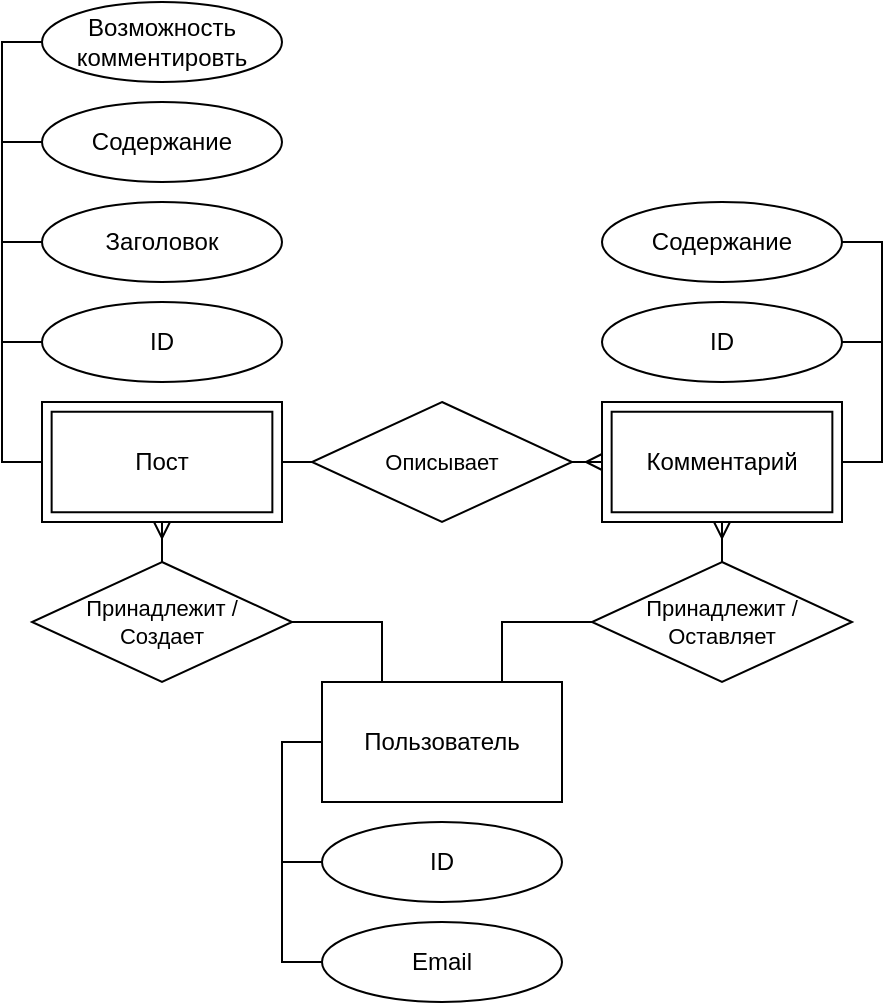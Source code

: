 <mxfile version="26.1.0" pages="2">
  <diagram name="er" id="EmVe2JEpizAVGv29lJRa">
    <mxGraphModel dx="1198" dy="1215" grid="1" gridSize="10" guides="1" tooltips="1" connect="1" arrows="1" fold="1" page="0" pageScale="1" pageWidth="827" pageHeight="1169" math="0" shadow="0">
      <root>
        <mxCell id="0" />
        <mxCell id="1" parent="0" />
        <mxCell id="AnSgBUKvO1d7haxygvld-13" style="edgeStyle=orthogonalEdgeStyle;rounded=0;orthogonalLoop=1;jettySize=auto;html=1;exitX=0;exitY=0.5;exitDx=0;exitDy=0;entryX=0;entryY=0.5;entryDx=0;entryDy=0;endArrow=none;startFill=0;exitPerimeter=0;labelBackgroundColor=none;" edge="1" parent="1" source="AnSgBUKvO1d7haxygvld-29" target="AnSgBUKvO1d7haxygvld-12">
          <mxGeometry relative="1" as="geometry" />
        </mxCell>
        <mxCell id="AnSgBUKvO1d7haxygvld-22" style="edgeStyle=orthogonalEdgeStyle;shape=connector;rounded=0;orthogonalLoop=1;jettySize=auto;html=1;exitX=1;exitY=0.5;exitDx=0;exitDy=0;entryX=0;entryY=0.5;entryDx=0;entryDy=0;strokeColor=default;align=center;verticalAlign=middle;fontFamily=Helvetica;fontSize=11;fontColor=default;labelBackgroundColor=none;startFill=0;endArrow=none;endFill=0;exitPerimeter=0;" edge="1" parent="1" source="AnSgBUKvO1d7haxygvld-29" target="AnSgBUKvO1d7haxygvld-32">
          <mxGeometry relative="1" as="geometry" />
        </mxCell>
        <mxCell id="AnSgBUKvO1d7haxygvld-17" style="edgeStyle=orthogonalEdgeStyle;shape=connector;rounded=0;orthogonalLoop=1;jettySize=auto;html=1;exitX=0;exitY=0.5;exitDx=0;exitDy=0;entryX=0;entryY=0.5;entryDx=0;entryDy=0;strokeColor=default;align=center;verticalAlign=middle;fontFamily=Helvetica;fontSize=11;fontColor=default;labelBackgroundColor=none;startFill=0;endArrow=none;" edge="1" parent="1" source="AnSgBUKvO1d7haxygvld-4" target="AnSgBUKvO1d7haxygvld-11">
          <mxGeometry relative="1" as="geometry" />
        </mxCell>
        <mxCell id="AnSgBUKvO1d7haxygvld-24" style="edgeStyle=orthogonalEdgeStyle;shape=connector;rounded=0;orthogonalLoop=1;jettySize=auto;html=1;exitX=0.5;exitY=0;exitDx=0;exitDy=0;entryX=0.5;entryY=1;entryDx=0;entryDy=0;strokeColor=default;align=center;verticalAlign=middle;fontFamily=Helvetica;fontSize=11;fontColor=default;labelBackgroundColor=none;startFill=0;endArrow=ERmany;endFill=0;entryPerimeter=0;" edge="1" parent="1" source="AnSgBUKvO1d7haxygvld-30" target="AnSgBUKvO1d7haxygvld-28">
          <mxGeometry relative="1" as="geometry" />
        </mxCell>
        <mxCell id="AnSgBUKvO1d7haxygvld-25" style="edgeStyle=orthogonalEdgeStyle;shape=connector;rounded=0;orthogonalLoop=1;jettySize=auto;html=1;exitX=0.5;exitY=0;exitDx=0;exitDy=0;entryX=0.5;entryY=1;entryDx=0;entryDy=0;strokeColor=default;align=center;verticalAlign=middle;fontFamily=Helvetica;fontSize=11;fontColor=default;labelBackgroundColor=none;startFill=0;endArrow=ERmany;endFill=0;entryPerimeter=0;" edge="1" parent="1" source="AnSgBUKvO1d7haxygvld-26" target="AnSgBUKvO1d7haxygvld-29">
          <mxGeometry relative="1" as="geometry" />
        </mxCell>
        <mxCell id="AnSgBUKvO1d7haxygvld-4" value="Пользователь" style="rounded=0;whiteSpace=wrap;html=1;labelBackgroundColor=none;fillColor=none;" vertex="1" parent="1">
          <mxGeometry x="400" y="310" width="120" height="60" as="geometry" />
        </mxCell>
        <mxCell id="AnSgBUKvO1d7haxygvld-15" style="edgeStyle=orthogonalEdgeStyle;shape=connector;rounded=0;orthogonalLoop=1;jettySize=auto;html=1;exitX=0;exitY=0.5;exitDx=0;exitDy=0;strokeColor=default;align=center;verticalAlign=middle;fontFamily=Helvetica;fontSize=11;fontColor=default;labelBackgroundColor=none;startFill=0;endArrow=none;" edge="1" parent="1" source="AnSgBUKvO1d7haxygvld-5">
          <mxGeometry relative="1" as="geometry">
            <mxPoint x="240" y="89.909" as="targetPoint" />
          </mxGeometry>
        </mxCell>
        <mxCell id="AnSgBUKvO1d7haxygvld-5" value="Заголовок" style="ellipse;whiteSpace=wrap;html=1;labelBackgroundColor=none;fillColor=none;" vertex="1" parent="1">
          <mxGeometry x="260" y="70" width="120" height="40" as="geometry" />
        </mxCell>
        <mxCell id="AnSgBUKvO1d7haxygvld-14" style="edgeStyle=orthogonalEdgeStyle;shape=connector;rounded=0;orthogonalLoop=1;jettySize=auto;html=1;exitX=0;exitY=0.5;exitDx=0;exitDy=0;strokeColor=default;align=center;verticalAlign=middle;fontFamily=Helvetica;fontSize=11;fontColor=default;labelBackgroundColor=none;startFill=0;endArrow=none;" edge="1" parent="1" source="AnSgBUKvO1d7haxygvld-6">
          <mxGeometry relative="1" as="geometry">
            <mxPoint x="240" y="40.039" as="targetPoint" />
          </mxGeometry>
        </mxCell>
        <mxCell id="AnSgBUKvO1d7haxygvld-6" value="Содержание" style="ellipse;whiteSpace=wrap;html=1;labelBackgroundColor=none;fillColor=none;" vertex="1" parent="1">
          <mxGeometry x="260" y="20" width="120" height="40" as="geometry" />
        </mxCell>
        <mxCell id="AnSgBUKvO1d7haxygvld-16" style="edgeStyle=orthogonalEdgeStyle;shape=connector;rounded=0;orthogonalLoop=1;jettySize=auto;html=1;exitX=0;exitY=0.5;exitDx=0;exitDy=0;strokeColor=default;align=center;verticalAlign=middle;fontFamily=Helvetica;fontSize=11;fontColor=default;labelBackgroundColor=none;startFill=0;endArrow=none;" edge="1" parent="1" source="AnSgBUKvO1d7haxygvld-7">
          <mxGeometry relative="1" as="geometry">
            <mxPoint x="240" y="140.039" as="targetPoint" />
          </mxGeometry>
        </mxCell>
        <mxCell id="AnSgBUKvO1d7haxygvld-7" value="ID" style="ellipse;whiteSpace=wrap;html=1;labelBackgroundColor=none;fillColor=none;" vertex="1" parent="1">
          <mxGeometry x="260" y="120" width="120" height="40" as="geometry" />
        </mxCell>
        <mxCell id="AnSgBUKvO1d7haxygvld-20" style="edgeStyle=orthogonalEdgeStyle;shape=connector;rounded=0;orthogonalLoop=1;jettySize=auto;html=1;exitX=1;exitY=0.5;exitDx=0;exitDy=0;entryX=1;entryY=0.5;entryDx=0;entryDy=0;strokeColor=default;align=center;verticalAlign=middle;fontFamily=Helvetica;fontSize=11;fontColor=default;labelBackgroundColor=none;startFill=0;endArrow=none;entryPerimeter=0;" edge="1" parent="1" source="AnSgBUKvO1d7haxygvld-9" target="AnSgBUKvO1d7haxygvld-28">
          <mxGeometry relative="1" as="geometry" />
        </mxCell>
        <mxCell id="AnSgBUKvO1d7haxygvld-21" style="edgeStyle=orthogonalEdgeStyle;shape=connector;rounded=0;orthogonalLoop=1;jettySize=auto;html=1;exitX=1;exitY=0.5;exitDx=0;exitDy=0;strokeColor=default;align=center;verticalAlign=middle;fontFamily=Helvetica;fontSize=11;fontColor=default;labelBackgroundColor=none;startFill=0;endArrow=none;" edge="1" parent="1" source="AnSgBUKvO1d7haxygvld-8">
          <mxGeometry relative="1" as="geometry">
            <mxPoint x="680.0" y="139.75" as="targetPoint" />
          </mxGeometry>
        </mxCell>
        <mxCell id="AnSgBUKvO1d7haxygvld-8" value="ID" style="ellipse;whiteSpace=wrap;html=1;labelBackgroundColor=none;fillColor=none;" vertex="1" parent="1">
          <mxGeometry x="540" y="120" width="120" height="40" as="geometry" />
        </mxCell>
        <mxCell id="AnSgBUKvO1d7haxygvld-9" value="Содержание" style="ellipse;whiteSpace=wrap;html=1;labelBackgroundColor=none;fillColor=none;" vertex="1" parent="1">
          <mxGeometry x="540" y="70" width="120" height="40" as="geometry" />
        </mxCell>
        <mxCell id="AnSgBUKvO1d7haxygvld-18" style="edgeStyle=orthogonalEdgeStyle;shape=connector;rounded=0;orthogonalLoop=1;jettySize=auto;html=1;exitX=0;exitY=0.5;exitDx=0;exitDy=0;strokeColor=default;align=center;verticalAlign=middle;fontFamily=Helvetica;fontSize=11;fontColor=default;labelBackgroundColor=none;startFill=0;endArrow=none;" edge="1" parent="1" source="AnSgBUKvO1d7haxygvld-10">
          <mxGeometry relative="1" as="geometry">
            <mxPoint x="380" y="399.75" as="targetPoint" />
          </mxGeometry>
        </mxCell>
        <mxCell id="AnSgBUKvO1d7haxygvld-10" value="ID" style="ellipse;whiteSpace=wrap;html=1;labelBackgroundColor=none;fillColor=none;" vertex="1" parent="1">
          <mxGeometry x="400" y="380" width="120" height="40" as="geometry" />
        </mxCell>
        <mxCell id="AnSgBUKvO1d7haxygvld-11" value="Email" style="ellipse;whiteSpace=wrap;html=1;labelBackgroundColor=none;fillColor=none;" vertex="1" parent="1">
          <mxGeometry x="400" y="430" width="120" height="40" as="geometry" />
        </mxCell>
        <mxCell id="AnSgBUKvO1d7haxygvld-12" value="Возможность комментировть" style="ellipse;whiteSpace=wrap;html=1;labelBackgroundColor=none;fillColor=none;" vertex="1" parent="1">
          <mxGeometry x="260" y="-30" width="120" height="40" as="geometry" />
        </mxCell>
        <mxCell id="AnSgBUKvO1d7haxygvld-27" value="" style="edgeStyle=orthogonalEdgeStyle;shape=connector;rounded=0;orthogonalLoop=1;jettySize=auto;html=1;exitX=0.25;exitY=0;exitDx=0;exitDy=0;entryX=1;entryY=0.5;entryDx=0;entryDy=0;strokeColor=default;align=center;verticalAlign=middle;fontFamily=Helvetica;fontSize=11;fontColor=default;labelBackgroundColor=none;startFill=0;endArrow=none;endFill=0;" edge="1" parent="1" source="AnSgBUKvO1d7haxygvld-4" target="AnSgBUKvO1d7haxygvld-26">
          <mxGeometry relative="1" as="geometry">
            <mxPoint x="430" y="340" as="sourcePoint" />
            <mxPoint x="320" y="230" as="targetPoint" />
          </mxGeometry>
        </mxCell>
        <mxCell id="AnSgBUKvO1d7haxygvld-26" value="&lt;span&gt;Принадлежит /&lt;/span&gt;&lt;div&gt;&lt;span&gt;Создает&lt;/span&gt;&lt;/div&gt;" style="rhombus;whiteSpace=wrap;html=1;fontFamily=Helvetica;fontSize=11;fontColor=default;labelBackgroundColor=none;fillColor=none;" vertex="1" parent="1">
          <mxGeometry x="255" y="250" width="130" height="60" as="geometry" />
        </mxCell>
        <mxCell id="AnSgBUKvO1d7haxygvld-28" value="&lt;span style=&quot;font-size: 12px;&quot;&gt;Комментарий&lt;/span&gt;" style="verticalLabelPosition=middle;verticalAlign=middle;html=1;shape=mxgraph.basic.frame;dx=4.82;whiteSpace=wrap;fontFamily=Helvetica;fontSize=11;fontColor=default;labelBackgroundColor=none;align=center;labelPosition=center;fillColor=none;" vertex="1" parent="1">
          <mxGeometry x="540" y="170" width="120" height="60" as="geometry" />
        </mxCell>
        <mxCell id="AnSgBUKvO1d7haxygvld-29" value="&lt;span style=&quot;font-size: 12px;&quot;&gt;Пост&lt;/span&gt;" style="verticalLabelPosition=middle;verticalAlign=middle;html=1;shape=mxgraph.basic.frame;dx=4.82;whiteSpace=wrap;fontFamily=Helvetica;fontSize=11;fontColor=default;labelBackgroundColor=none;align=center;labelPosition=center;fillColor=none;" vertex="1" parent="1">
          <mxGeometry x="260" y="170" width="120" height="60" as="geometry" />
        </mxCell>
        <mxCell id="AnSgBUKvO1d7haxygvld-31" value="" style="edgeStyle=orthogonalEdgeStyle;shape=connector;rounded=0;orthogonalLoop=1;jettySize=auto;html=1;exitX=0.75;exitY=0;exitDx=0;exitDy=0;entryX=0;entryY=0.5;entryDx=0;entryDy=0;strokeColor=default;align=center;verticalAlign=middle;fontFamily=Helvetica;fontSize=11;fontColor=default;labelBackgroundColor=none;startFill=0;endArrow=none;endFill=0;" edge="1" parent="1" source="AnSgBUKvO1d7haxygvld-4" target="AnSgBUKvO1d7haxygvld-30">
          <mxGeometry relative="1" as="geometry">
            <mxPoint x="490" y="340" as="sourcePoint" />
            <mxPoint x="600" y="230" as="targetPoint" />
          </mxGeometry>
        </mxCell>
        <mxCell id="AnSgBUKvO1d7haxygvld-30" value="&lt;span&gt;Принадлежит /&lt;/span&gt;&lt;div&gt;Оставляет&lt;/div&gt;" style="rhombus;whiteSpace=wrap;html=1;fontFamily=Helvetica;fontSize=11;fontColor=default;labelBackgroundColor=none;fillColor=none;" vertex="1" parent="1">
          <mxGeometry x="535" y="250" width="130" height="60" as="geometry" />
        </mxCell>
        <mxCell id="AnSgBUKvO1d7haxygvld-32" value="Описывает" style="rhombus;whiteSpace=wrap;html=1;fontFamily=Helvetica;fontSize=11;fontColor=default;labelBackgroundColor=none;fillColor=none;" vertex="1" parent="1">
          <mxGeometry x="395" y="170" width="130" height="60" as="geometry" />
        </mxCell>
        <mxCell id="AnSgBUKvO1d7haxygvld-33" style="edgeStyle=orthogonalEdgeStyle;shape=connector;rounded=0;orthogonalLoop=1;jettySize=auto;html=1;exitX=1;exitY=0.5;exitDx=0;exitDy=0;entryX=0;entryY=0.5;entryDx=0;entryDy=0;entryPerimeter=0;strokeColor=default;align=center;verticalAlign=middle;fontFamily=Helvetica;fontSize=11;fontColor=default;labelBackgroundColor=default;startFill=0;endArrow=ERmany;endFill=0;" edge="1" parent="1" source="AnSgBUKvO1d7haxygvld-32" target="AnSgBUKvO1d7haxygvld-28">
          <mxGeometry relative="1" as="geometry" />
        </mxCell>
      </root>
    </mxGraphModel>
  </diagram>
  <diagram id="JiJWJNN7hbZoPH-Bh3bM" name="er-bd">
    <mxGraphModel dx="813" dy="953" grid="1" gridSize="10" guides="1" tooltips="1" connect="1" arrows="1" fold="1" page="0" pageScale="1" pageWidth="827" pageHeight="1169" math="0" shadow="0">
      <root>
        <mxCell id="0" />
        <mxCell id="1" parent="0" />
        <mxCell id="E3v7vElLDRmipEMEjuQY-1" value="commentables" style="shape=table;startSize=30;container=1;collapsible=1;childLayout=tableLayout;fixedRows=1;rowLines=0;fontStyle=1;align=center;resizeLast=1;html=1;fontFamily=Helvetica;fontSize=11;fontColor=default;labelBackgroundColor=default;" vertex="1" parent="1">
          <mxGeometry x="130" y="270" width="180" height="90" as="geometry" />
        </mxCell>
        <mxCell id="E3v7vElLDRmipEMEjuQY-2" value="" style="shape=tableRow;horizontal=0;startSize=0;swimlaneHead=0;swimlaneBody=0;fillColor=none;collapsible=0;dropTarget=0;points=[[0,0.5],[1,0.5]];portConstraint=eastwest;top=0;left=0;right=0;bottom=1;fontFamily=Helvetica;fontSize=11;fontColor=default;labelBackgroundColor=default;" vertex="1" parent="E3v7vElLDRmipEMEjuQY-1">
          <mxGeometry y="30" width="180" height="30" as="geometry" />
        </mxCell>
        <mxCell id="E3v7vElLDRmipEMEjuQY-3" value="PK" style="shape=partialRectangle;connectable=0;fillColor=none;top=0;left=0;bottom=0;right=0;fontStyle=1;overflow=hidden;whiteSpace=wrap;html=1;fontFamily=Helvetica;fontSize=11;fontColor=default;labelBackgroundColor=default;" vertex="1" parent="E3v7vElLDRmipEMEjuQY-2">
          <mxGeometry width="30" height="30" as="geometry">
            <mxRectangle width="30" height="30" as="alternateBounds" />
          </mxGeometry>
        </mxCell>
        <mxCell id="E3v7vElLDRmipEMEjuQY-4" value="id" style="shape=partialRectangle;connectable=0;fillColor=none;top=0;left=0;bottom=0;right=0;align=left;spacingLeft=6;fontStyle=5;overflow=hidden;whiteSpace=wrap;html=1;fontFamily=Helvetica;fontSize=11;fontColor=default;labelBackgroundColor=default;" vertex="1" parent="E3v7vElLDRmipEMEjuQY-2">
          <mxGeometry x="30" width="150" height="30" as="geometry">
            <mxRectangle width="150" height="30" as="alternateBounds" />
          </mxGeometry>
        </mxCell>
        <mxCell id="E3v7vElLDRmipEMEjuQY-8" value="" style="shape=tableRow;horizontal=0;startSize=0;swimlaneHead=0;swimlaneBody=0;fillColor=none;collapsible=0;dropTarget=0;points=[[0,0.5],[1,0.5]];portConstraint=eastwest;top=0;left=0;right=0;bottom=0;fontFamily=Helvetica;fontSize=11;fontColor=default;labelBackgroundColor=default;" vertex="1" parent="E3v7vElLDRmipEMEjuQY-1">
          <mxGeometry y="60" width="180" height="30" as="geometry" />
        </mxCell>
        <mxCell id="E3v7vElLDRmipEMEjuQY-9" value="" style="shape=partialRectangle;connectable=0;fillColor=none;top=0;left=0;bottom=0;right=0;editable=1;overflow=hidden;whiteSpace=wrap;html=1;fontFamily=Helvetica;fontSize=11;fontColor=default;labelBackgroundColor=default;" vertex="1" parent="E3v7vElLDRmipEMEjuQY-8">
          <mxGeometry width="30" height="30" as="geometry">
            <mxRectangle width="30" height="30" as="alternateBounds" />
          </mxGeometry>
        </mxCell>
        <mxCell id="E3v7vElLDRmipEMEjuQY-10" value="comments_allowed" style="shape=partialRectangle;connectable=0;fillColor=none;top=0;left=0;bottom=0;right=0;align=left;spacingLeft=6;overflow=hidden;whiteSpace=wrap;html=1;fontFamily=Helvetica;fontSize=11;fontColor=default;labelBackgroundColor=default;" vertex="1" parent="E3v7vElLDRmipEMEjuQY-8">
          <mxGeometry x="30" width="150" height="30" as="geometry">
            <mxRectangle width="150" height="30" as="alternateBounds" />
          </mxGeometry>
        </mxCell>
        <mxCell id="E3v7vElLDRmipEMEjuQY-14" value="posts" style="shape=table;startSize=30;container=1;collapsible=1;childLayout=tableLayout;fixedRows=1;rowLines=0;fontStyle=1;align=center;resizeLast=1;html=1;fontFamily=Helvetica;fontSize=11;fontColor=default;labelBackgroundColor=default;" vertex="1" parent="1">
          <mxGeometry x="130" y="40" width="180" height="180" as="geometry" />
        </mxCell>
        <mxCell id="E3v7vElLDRmipEMEjuQY-15" value="" style="shape=tableRow;horizontal=0;startSize=0;swimlaneHead=0;swimlaneBody=0;fillColor=none;collapsible=0;dropTarget=0;points=[[0,0.5],[1,0.5]];portConstraint=eastwest;top=0;left=0;right=0;bottom=1;fontFamily=Helvetica;fontSize=11;fontColor=default;labelBackgroundColor=default;" vertex="1" parent="E3v7vElLDRmipEMEjuQY-14">
          <mxGeometry y="30" width="180" height="30" as="geometry" />
        </mxCell>
        <mxCell id="E3v7vElLDRmipEMEjuQY-16" value="PK" style="shape=partialRectangle;connectable=0;fillColor=none;top=0;left=0;bottom=0;right=0;fontStyle=1;overflow=hidden;whiteSpace=wrap;html=1;fontFamily=Helvetica;fontSize=11;fontColor=default;labelBackgroundColor=default;" vertex="1" parent="E3v7vElLDRmipEMEjuQY-15">
          <mxGeometry width="30" height="30" as="geometry">
            <mxRectangle width="30" height="30" as="alternateBounds" />
          </mxGeometry>
        </mxCell>
        <mxCell id="E3v7vElLDRmipEMEjuQY-17" value="id" style="shape=partialRectangle;connectable=0;fillColor=none;top=0;left=0;bottom=0;right=0;align=left;spacingLeft=6;fontStyle=5;overflow=hidden;whiteSpace=wrap;html=1;fontFamily=Helvetica;fontSize=11;fontColor=default;labelBackgroundColor=default;" vertex="1" parent="E3v7vElLDRmipEMEjuQY-15">
          <mxGeometry x="30" width="150" height="30" as="geometry">
            <mxRectangle width="150" height="30" as="alternateBounds" />
          </mxGeometry>
        </mxCell>
        <mxCell id="E3v7vElLDRmipEMEjuQY-41" style="shape=tableRow;horizontal=0;startSize=0;swimlaneHead=0;swimlaneBody=0;fillColor=none;collapsible=0;dropTarget=0;points=[[0,0.5],[1,0.5]];portConstraint=eastwest;top=0;left=0;right=0;bottom=0;fontFamily=Helvetica;fontSize=11;fontColor=default;labelBackgroundColor=default;" vertex="1" parent="E3v7vElLDRmipEMEjuQY-14">
          <mxGeometry y="60" width="180" height="30" as="geometry" />
        </mxCell>
        <mxCell id="E3v7vElLDRmipEMEjuQY-42" value="FK" style="shape=partialRectangle;connectable=0;fillColor=none;top=0;left=0;bottom=0;right=0;editable=1;overflow=hidden;whiteSpace=wrap;html=1;fontFamily=Helvetica;fontSize=11;fontColor=default;labelBackgroundColor=default;" vertex="1" parent="E3v7vElLDRmipEMEjuQY-41">
          <mxGeometry width="30" height="30" as="geometry">
            <mxRectangle width="30" height="30" as="alternateBounds" />
          </mxGeometry>
        </mxCell>
        <mxCell id="E3v7vElLDRmipEMEjuQY-43" value="author_id" style="shape=partialRectangle;connectable=0;fillColor=none;top=0;left=0;bottom=0;right=0;align=left;spacingLeft=6;overflow=hidden;whiteSpace=wrap;html=1;fontFamily=Helvetica;fontSize=11;fontColor=default;labelBackgroundColor=default;" vertex="1" parent="E3v7vElLDRmipEMEjuQY-41">
          <mxGeometry x="30" width="150" height="30" as="geometry">
            <mxRectangle width="150" height="30" as="alternateBounds" />
          </mxGeometry>
        </mxCell>
        <mxCell id="E3v7vElLDRmipEMEjuQY-24" style="shape=tableRow;horizontal=0;startSize=0;swimlaneHead=0;swimlaneBody=0;fillColor=none;collapsible=0;dropTarget=0;points=[[0,0.5],[1,0.5]];portConstraint=eastwest;top=0;left=0;right=0;bottom=0;fontFamily=Helvetica;fontSize=11;fontColor=default;labelBackgroundColor=default;" vertex="1" parent="E3v7vElLDRmipEMEjuQY-14">
          <mxGeometry y="90" width="180" height="30" as="geometry" />
        </mxCell>
        <mxCell id="E3v7vElLDRmipEMEjuQY-25" value="FK" style="shape=partialRectangle;connectable=0;fillColor=none;top=0;left=0;bottom=0;right=0;editable=1;overflow=hidden;whiteSpace=wrap;html=1;fontFamily=Helvetica;fontSize=11;fontColor=default;labelBackgroundColor=default;" vertex="1" parent="E3v7vElLDRmipEMEjuQY-24">
          <mxGeometry width="30" height="30" as="geometry">
            <mxRectangle width="30" height="30" as="alternateBounds" />
          </mxGeometry>
        </mxCell>
        <mxCell id="E3v7vElLDRmipEMEjuQY-26" value="commentable_id" style="shape=partialRectangle;connectable=0;fillColor=none;top=0;left=0;bottom=0;right=0;align=left;spacingLeft=6;overflow=hidden;whiteSpace=wrap;html=1;fontFamily=Helvetica;fontSize=11;fontColor=default;labelBackgroundColor=default;" vertex="1" parent="E3v7vElLDRmipEMEjuQY-24">
          <mxGeometry x="30" width="150" height="30" as="geometry">
            <mxRectangle width="150" height="30" as="alternateBounds" />
          </mxGeometry>
        </mxCell>
        <mxCell id="E3v7vElLDRmipEMEjuQY-18" value="" style="shape=tableRow;horizontal=0;startSize=0;swimlaneHead=0;swimlaneBody=0;fillColor=none;collapsible=0;dropTarget=0;points=[[0,0.5],[1,0.5]];portConstraint=eastwest;top=0;left=0;right=0;bottom=0;fontFamily=Helvetica;fontSize=11;fontColor=default;labelBackgroundColor=default;" vertex="1" parent="E3v7vElLDRmipEMEjuQY-14">
          <mxGeometry y="120" width="180" height="30" as="geometry" />
        </mxCell>
        <mxCell id="E3v7vElLDRmipEMEjuQY-19" value="" style="shape=partialRectangle;connectable=0;fillColor=none;top=0;left=0;bottom=0;right=0;editable=1;overflow=hidden;whiteSpace=wrap;html=1;fontFamily=Helvetica;fontSize=11;fontColor=default;labelBackgroundColor=default;" vertex="1" parent="E3v7vElLDRmipEMEjuQY-18">
          <mxGeometry width="30" height="30" as="geometry">
            <mxRectangle width="30" height="30" as="alternateBounds" />
          </mxGeometry>
        </mxCell>
        <mxCell id="E3v7vElLDRmipEMEjuQY-20" value="title" style="shape=partialRectangle;connectable=0;fillColor=none;top=0;left=0;bottom=0;right=0;align=left;spacingLeft=6;overflow=hidden;whiteSpace=wrap;html=1;fontFamily=Helvetica;fontSize=11;fontColor=default;labelBackgroundColor=default;" vertex="1" parent="E3v7vElLDRmipEMEjuQY-18">
          <mxGeometry x="30" width="150" height="30" as="geometry">
            <mxRectangle width="150" height="30" as="alternateBounds" />
          </mxGeometry>
        </mxCell>
        <mxCell id="E3v7vElLDRmipEMEjuQY-21" value="" style="shape=tableRow;horizontal=0;startSize=0;swimlaneHead=0;swimlaneBody=0;fillColor=none;collapsible=0;dropTarget=0;points=[[0,0.5],[1,0.5]];portConstraint=eastwest;top=0;left=0;right=0;bottom=0;fontFamily=Helvetica;fontSize=11;fontColor=default;labelBackgroundColor=default;" vertex="1" parent="E3v7vElLDRmipEMEjuQY-14">
          <mxGeometry y="150" width="180" height="30" as="geometry" />
        </mxCell>
        <mxCell id="E3v7vElLDRmipEMEjuQY-22" value="" style="shape=partialRectangle;connectable=0;fillColor=none;top=0;left=0;bottom=0;right=0;editable=1;overflow=hidden;whiteSpace=wrap;html=1;fontFamily=Helvetica;fontSize=11;fontColor=default;labelBackgroundColor=default;" vertex="1" parent="E3v7vElLDRmipEMEjuQY-21">
          <mxGeometry width="30" height="30" as="geometry">
            <mxRectangle width="30" height="30" as="alternateBounds" />
          </mxGeometry>
        </mxCell>
        <mxCell id="E3v7vElLDRmipEMEjuQY-23" value="content" style="shape=partialRectangle;connectable=0;fillColor=none;top=0;left=0;bottom=0;right=0;align=left;spacingLeft=6;overflow=hidden;whiteSpace=wrap;html=1;fontFamily=Helvetica;fontSize=11;fontColor=default;labelBackgroundColor=default;" vertex="1" parent="E3v7vElLDRmipEMEjuQY-21">
          <mxGeometry x="30" width="150" height="30" as="geometry">
            <mxRectangle width="150" height="30" as="alternateBounds" />
          </mxGeometry>
        </mxCell>
        <mxCell id="E3v7vElLDRmipEMEjuQY-27" style="edgeStyle=orthogonalEdgeStyle;shape=connector;rounded=0;orthogonalLoop=1;jettySize=auto;html=1;exitX=0;exitY=0.5;exitDx=0;exitDy=0;entryX=0;entryY=0.5;entryDx=0;entryDy=0;strokeColor=default;align=center;verticalAlign=middle;fontFamily=Helvetica;fontSize=11;fontColor=default;labelBackgroundColor=default;startFill=0;endArrow=none;" edge="1" parent="1" source="E3v7vElLDRmipEMEjuQY-24" target="E3v7vElLDRmipEMEjuQY-2">
          <mxGeometry relative="1" as="geometry" />
        </mxCell>
        <mxCell id="E3v7vElLDRmipEMEjuQY-28" value="comments" style="shape=table;startSize=30;container=1;collapsible=1;childLayout=tableLayout;fixedRows=1;rowLines=0;fontStyle=1;align=center;resizeLast=1;html=1;fontFamily=Helvetica;fontSize=11;fontColor=default;labelBackgroundColor=default;" vertex="1" parent="1">
          <mxGeometry x="350" y="40" width="180" height="180" as="geometry" />
        </mxCell>
        <mxCell id="E3v7vElLDRmipEMEjuQY-29" value="" style="shape=tableRow;horizontal=0;startSize=0;swimlaneHead=0;swimlaneBody=0;fillColor=none;collapsible=0;dropTarget=0;points=[[0,0.5],[1,0.5]];portConstraint=eastwest;top=0;left=0;right=0;bottom=1;fontFamily=Helvetica;fontSize=11;fontColor=default;labelBackgroundColor=default;" vertex="1" parent="E3v7vElLDRmipEMEjuQY-28">
          <mxGeometry y="30" width="180" height="30" as="geometry" />
        </mxCell>
        <mxCell id="E3v7vElLDRmipEMEjuQY-30" value="PK" style="shape=partialRectangle;connectable=0;fillColor=none;top=0;left=0;bottom=0;right=0;fontStyle=1;overflow=hidden;whiteSpace=wrap;html=1;fontFamily=Helvetica;fontSize=11;fontColor=default;labelBackgroundColor=default;" vertex="1" parent="E3v7vElLDRmipEMEjuQY-29">
          <mxGeometry width="30" height="30" as="geometry">
            <mxRectangle width="30" height="30" as="alternateBounds" />
          </mxGeometry>
        </mxCell>
        <mxCell id="E3v7vElLDRmipEMEjuQY-31" value="id" style="shape=partialRectangle;connectable=0;fillColor=none;top=0;left=0;bottom=0;right=0;align=left;spacingLeft=6;fontStyle=5;overflow=hidden;whiteSpace=wrap;html=1;fontFamily=Helvetica;fontSize=11;fontColor=default;labelBackgroundColor=default;" vertex="1" parent="E3v7vElLDRmipEMEjuQY-29">
          <mxGeometry x="30" width="150" height="30" as="geometry">
            <mxRectangle width="150" height="30" as="alternateBounds" />
          </mxGeometry>
        </mxCell>
        <mxCell id="E3v7vElLDRmipEMEjuQY-44" style="shape=tableRow;horizontal=0;startSize=0;swimlaneHead=0;swimlaneBody=0;fillColor=none;collapsible=0;dropTarget=0;points=[[0,0.5],[1,0.5]];portConstraint=eastwest;top=0;left=0;right=0;bottom=0;fontFamily=Helvetica;fontSize=11;fontColor=default;labelBackgroundColor=default;" vertex="1" parent="E3v7vElLDRmipEMEjuQY-28">
          <mxGeometry y="60" width="180" height="30" as="geometry" />
        </mxCell>
        <mxCell id="E3v7vElLDRmipEMEjuQY-45" value="FK" style="shape=partialRectangle;connectable=0;fillColor=none;top=0;left=0;bottom=0;right=0;editable=1;overflow=hidden;whiteSpace=wrap;html=1;fontFamily=Helvetica;fontSize=11;fontColor=default;labelBackgroundColor=default;" vertex="1" parent="E3v7vElLDRmipEMEjuQY-44">
          <mxGeometry width="30" height="30" as="geometry">
            <mxRectangle width="30" height="30" as="alternateBounds" />
          </mxGeometry>
        </mxCell>
        <mxCell id="E3v7vElLDRmipEMEjuQY-46" value="author_id" style="shape=partialRectangle;connectable=0;fillColor=none;top=0;left=0;bottom=0;right=0;align=left;spacingLeft=6;overflow=hidden;whiteSpace=wrap;html=1;fontFamily=Helvetica;fontSize=11;fontColor=default;labelBackgroundColor=default;" vertex="1" parent="E3v7vElLDRmipEMEjuQY-44">
          <mxGeometry x="30" width="150" height="30" as="geometry">
            <mxRectangle width="150" height="30" as="alternateBounds" />
          </mxGeometry>
        </mxCell>
        <mxCell id="E3v7vElLDRmipEMEjuQY-32" style="shape=tableRow;horizontal=0;startSize=0;swimlaneHead=0;swimlaneBody=0;fillColor=none;collapsible=0;dropTarget=0;points=[[0,0.5],[1,0.5]];portConstraint=eastwest;top=0;left=0;right=0;bottom=0;fontFamily=Helvetica;fontSize=11;fontColor=default;labelBackgroundColor=default;" vertex="1" parent="E3v7vElLDRmipEMEjuQY-28">
          <mxGeometry y="90" width="180" height="30" as="geometry" />
        </mxCell>
        <mxCell id="E3v7vElLDRmipEMEjuQY-33" value="FK" style="shape=partialRectangle;connectable=0;fillColor=none;top=0;left=0;bottom=0;right=0;editable=1;overflow=hidden;whiteSpace=wrap;html=1;fontFamily=Helvetica;fontSize=11;fontColor=default;labelBackgroundColor=default;" vertex="1" parent="E3v7vElLDRmipEMEjuQY-32">
          <mxGeometry width="30" height="30" as="geometry">
            <mxRectangle width="30" height="30" as="alternateBounds" />
          </mxGeometry>
        </mxCell>
        <mxCell id="E3v7vElLDRmipEMEjuQY-34" value="commentable_id" style="shape=partialRectangle;connectable=0;fillColor=none;top=0;left=0;bottom=0;right=0;align=left;spacingLeft=6;overflow=hidden;whiteSpace=wrap;html=1;fontFamily=Helvetica;fontSize=11;fontColor=default;labelBackgroundColor=default;" vertex="1" parent="E3v7vElLDRmipEMEjuQY-32">
          <mxGeometry x="30" width="150" height="30" as="geometry">
            <mxRectangle width="150" height="30" as="alternateBounds" />
          </mxGeometry>
        </mxCell>
        <mxCell id="E3v7vElLDRmipEMEjuQY-48" style="shape=tableRow;horizontal=0;startSize=0;swimlaneHead=0;swimlaneBody=0;fillColor=none;collapsible=0;dropTarget=0;points=[[0,0.5],[1,0.5]];portConstraint=eastwest;top=0;left=0;right=0;bottom=0;fontFamily=Helvetica;fontSize=11;fontColor=default;labelBackgroundColor=default;" vertex="1" parent="E3v7vElLDRmipEMEjuQY-28">
          <mxGeometry y="120" width="180" height="30" as="geometry" />
        </mxCell>
        <mxCell id="E3v7vElLDRmipEMEjuQY-49" value="FK" style="shape=partialRectangle;connectable=0;fillColor=none;top=0;left=0;bottom=0;right=0;editable=1;overflow=hidden;whiteSpace=wrap;html=1;fontFamily=Helvetica;fontSize=11;fontColor=default;labelBackgroundColor=default;" vertex="1" parent="E3v7vElLDRmipEMEjuQY-48">
          <mxGeometry width="30" height="30" as="geometry">
            <mxRectangle width="30" height="30" as="alternateBounds" />
          </mxGeometry>
        </mxCell>
        <mxCell id="E3v7vElLDRmipEMEjuQY-50" value="target_id" style="shape=partialRectangle;connectable=0;fillColor=none;top=0;left=0;bottom=0;right=0;align=left;spacingLeft=6;overflow=hidden;whiteSpace=wrap;html=1;fontFamily=Helvetica;fontSize=11;fontColor=default;labelBackgroundColor=default;" vertex="1" parent="E3v7vElLDRmipEMEjuQY-48">
          <mxGeometry x="30" width="150" height="30" as="geometry">
            <mxRectangle width="150" height="30" as="alternateBounds" />
          </mxGeometry>
        </mxCell>
        <mxCell id="E3v7vElLDRmipEMEjuQY-38" value="" style="shape=tableRow;horizontal=0;startSize=0;swimlaneHead=0;swimlaneBody=0;fillColor=none;collapsible=0;dropTarget=0;points=[[0,0.5],[1,0.5]];portConstraint=eastwest;top=0;left=0;right=0;bottom=0;fontFamily=Helvetica;fontSize=11;fontColor=default;labelBackgroundColor=default;" vertex="1" parent="E3v7vElLDRmipEMEjuQY-28">
          <mxGeometry y="150" width="180" height="30" as="geometry" />
        </mxCell>
        <mxCell id="E3v7vElLDRmipEMEjuQY-39" value="" style="shape=partialRectangle;connectable=0;fillColor=none;top=0;left=0;bottom=0;right=0;editable=1;overflow=hidden;whiteSpace=wrap;html=1;fontFamily=Helvetica;fontSize=11;fontColor=default;labelBackgroundColor=default;" vertex="1" parent="E3v7vElLDRmipEMEjuQY-38">
          <mxGeometry width="30" height="30" as="geometry">
            <mxRectangle width="30" height="30" as="alternateBounds" />
          </mxGeometry>
        </mxCell>
        <mxCell id="E3v7vElLDRmipEMEjuQY-40" value="content" style="shape=partialRectangle;connectable=0;fillColor=none;top=0;left=0;bottom=0;right=0;align=left;spacingLeft=6;overflow=hidden;whiteSpace=wrap;html=1;fontFamily=Helvetica;fontSize=11;fontColor=default;labelBackgroundColor=default;" vertex="1" parent="E3v7vElLDRmipEMEjuQY-38">
          <mxGeometry x="30" width="150" height="30" as="geometry">
            <mxRectangle width="150" height="30" as="alternateBounds" />
          </mxGeometry>
        </mxCell>
        <mxCell id="E3v7vElLDRmipEMEjuQY-47" style="edgeStyle=orthogonalEdgeStyle;shape=connector;rounded=0;orthogonalLoop=1;jettySize=auto;html=1;exitX=0;exitY=0.5;exitDx=0;exitDy=0;strokeColor=default;align=center;verticalAlign=middle;fontFamily=Helvetica;fontSize=11;fontColor=default;labelBackgroundColor=default;startFill=0;endArrow=none;" edge="1" parent="1" source="E3v7vElLDRmipEMEjuQY-32">
          <mxGeometry relative="1" as="geometry">
            <mxPoint x="110" y="240.0" as="targetPoint" />
            <Array as="points">
              <mxPoint x="330" y="145" />
              <mxPoint x="330" y="240" />
            </Array>
          </mxGeometry>
        </mxCell>
        <mxCell id="E3v7vElLDRmipEMEjuQY-51" style="edgeStyle=orthogonalEdgeStyle;shape=connector;rounded=0;orthogonalLoop=1;jettySize=auto;html=1;exitX=0;exitY=0.5;exitDx=0;exitDy=0;strokeColor=default;align=center;verticalAlign=middle;fontFamily=Helvetica;fontSize=11;fontColor=default;labelBackgroundColor=default;startFill=0;endArrow=none;" edge="1" parent="1" source="E3v7vElLDRmipEMEjuQY-48">
          <mxGeometry relative="1" as="geometry">
            <mxPoint x="330.0" y="175.123" as="targetPoint" />
          </mxGeometry>
        </mxCell>
        <mxCell id="E3v7vElLDRmipEMEjuQY-52" value="users" style="shape=table;startSize=30;container=1;collapsible=1;childLayout=tableLayout;fixedRows=1;rowLines=0;fontStyle=1;align=center;resizeLast=1;html=1;fontFamily=Helvetica;fontSize=11;fontColor=default;labelBackgroundColor=default;" vertex="1" parent="1">
          <mxGeometry x="130" y="-120" width="180" height="120" as="geometry" />
        </mxCell>
        <mxCell id="E3v7vElLDRmipEMEjuQY-53" value="" style="shape=tableRow;horizontal=0;startSize=0;swimlaneHead=0;swimlaneBody=0;fillColor=none;collapsible=0;dropTarget=0;points=[[0,0.5],[1,0.5]];portConstraint=eastwest;top=0;left=0;right=0;bottom=1;fontFamily=Helvetica;fontSize=11;fontColor=default;labelBackgroundColor=default;" vertex="1" parent="E3v7vElLDRmipEMEjuQY-52">
          <mxGeometry y="30" width="180" height="30" as="geometry" />
        </mxCell>
        <mxCell id="E3v7vElLDRmipEMEjuQY-54" value="PK" style="shape=partialRectangle;connectable=0;fillColor=none;top=0;left=0;bottom=0;right=0;fontStyle=1;overflow=hidden;whiteSpace=wrap;html=1;fontFamily=Helvetica;fontSize=11;fontColor=default;labelBackgroundColor=default;" vertex="1" parent="E3v7vElLDRmipEMEjuQY-53">
          <mxGeometry width="30" height="30" as="geometry">
            <mxRectangle width="30" height="30" as="alternateBounds" />
          </mxGeometry>
        </mxCell>
        <mxCell id="E3v7vElLDRmipEMEjuQY-55" value="id" style="shape=partialRectangle;connectable=0;fillColor=none;top=0;left=0;bottom=0;right=0;align=left;spacingLeft=6;fontStyle=5;overflow=hidden;whiteSpace=wrap;html=1;fontFamily=Helvetica;fontSize=11;fontColor=default;labelBackgroundColor=default;" vertex="1" parent="E3v7vElLDRmipEMEjuQY-53">
          <mxGeometry x="30" width="150" height="30" as="geometry">
            <mxRectangle width="150" height="30" as="alternateBounds" />
          </mxGeometry>
        </mxCell>
        <mxCell id="E3v7vElLDRmipEMEjuQY-65" value="" style="shape=tableRow;horizontal=0;startSize=0;swimlaneHead=0;swimlaneBody=0;fillColor=none;collapsible=0;dropTarget=0;points=[[0,0.5],[1,0.5]];portConstraint=eastwest;top=0;left=0;right=0;bottom=0;fontFamily=Helvetica;fontSize=11;fontColor=default;labelBackgroundColor=default;" vertex="1" parent="E3v7vElLDRmipEMEjuQY-52">
          <mxGeometry y="60" width="180" height="30" as="geometry" />
        </mxCell>
        <mxCell id="E3v7vElLDRmipEMEjuQY-66" value="" style="shape=partialRectangle;connectable=0;fillColor=none;top=0;left=0;bottom=0;right=0;editable=1;overflow=hidden;whiteSpace=wrap;html=1;fontFamily=Helvetica;fontSize=11;fontColor=default;labelBackgroundColor=default;" vertex="1" parent="E3v7vElLDRmipEMEjuQY-65">
          <mxGeometry width="30" height="30" as="geometry">
            <mxRectangle width="30" height="30" as="alternateBounds" />
          </mxGeometry>
        </mxCell>
        <mxCell id="E3v7vElLDRmipEMEjuQY-67" value="email" style="shape=partialRectangle;connectable=0;fillColor=none;top=0;left=0;bottom=0;right=0;align=left;spacingLeft=6;overflow=hidden;whiteSpace=wrap;html=1;fontFamily=Helvetica;fontSize=11;fontColor=default;labelBackgroundColor=default;" vertex="1" parent="E3v7vElLDRmipEMEjuQY-65">
          <mxGeometry x="30" width="150" height="30" as="geometry">
            <mxRectangle width="150" height="30" as="alternateBounds" />
          </mxGeometry>
        </mxCell>
        <mxCell id="E3v7vElLDRmipEMEjuQY-68" style="shape=tableRow;horizontal=0;startSize=0;swimlaneHead=0;swimlaneBody=0;fillColor=none;collapsible=0;dropTarget=0;points=[[0,0.5],[1,0.5]];portConstraint=eastwest;top=0;left=0;right=0;bottom=0;fontFamily=Helvetica;fontSize=11;fontColor=default;labelBackgroundColor=default;" vertex="1" parent="E3v7vElLDRmipEMEjuQY-52">
          <mxGeometry y="90" width="180" height="30" as="geometry" />
        </mxCell>
        <mxCell id="E3v7vElLDRmipEMEjuQY-69" style="shape=partialRectangle;connectable=0;fillColor=none;top=0;left=0;bottom=0;right=0;editable=1;overflow=hidden;whiteSpace=wrap;html=1;fontFamily=Helvetica;fontSize=11;fontColor=default;labelBackgroundColor=default;" vertex="1" parent="E3v7vElLDRmipEMEjuQY-68">
          <mxGeometry width="30" height="30" as="geometry">
            <mxRectangle width="30" height="30" as="alternateBounds" />
          </mxGeometry>
        </mxCell>
        <mxCell id="E3v7vElLDRmipEMEjuQY-70" value="password" style="shape=partialRectangle;connectable=0;fillColor=none;top=0;left=0;bottom=0;right=0;align=left;spacingLeft=6;overflow=hidden;whiteSpace=wrap;html=1;fontFamily=Helvetica;fontSize=11;fontColor=default;labelBackgroundColor=default;" vertex="1" parent="E3v7vElLDRmipEMEjuQY-68">
          <mxGeometry x="30" width="150" height="30" as="geometry">
            <mxRectangle width="150" height="30" as="alternateBounds" />
          </mxGeometry>
        </mxCell>
        <mxCell id="E3v7vElLDRmipEMEjuQY-71" style="edgeStyle=orthogonalEdgeStyle;shape=connector;rounded=0;orthogonalLoop=1;jettySize=auto;html=1;exitX=0;exitY=0.5;exitDx=0;exitDy=0;entryX=0;entryY=0.5;entryDx=0;entryDy=0;strokeColor=default;align=center;verticalAlign=middle;fontFamily=Helvetica;fontSize=11;fontColor=default;labelBackgroundColor=default;startFill=0;endArrow=none;" edge="1" parent="1" source="E3v7vElLDRmipEMEjuQY-53" target="E3v7vElLDRmipEMEjuQY-41">
          <mxGeometry relative="1" as="geometry" />
        </mxCell>
        <mxCell id="E3v7vElLDRmipEMEjuQY-72" style="edgeStyle=orthogonalEdgeStyle;shape=connector;rounded=0;orthogonalLoop=1;jettySize=auto;html=1;exitX=0;exitY=0.5;exitDx=0;exitDy=0;strokeColor=default;align=center;verticalAlign=middle;fontFamily=Helvetica;fontSize=11;fontColor=default;labelBackgroundColor=default;startFill=0;endArrow=none;" edge="1" parent="1" source="E3v7vElLDRmipEMEjuQY-44">
          <mxGeometry relative="1" as="geometry">
            <mxPoint x="110" y="20" as="targetPoint" />
            <Array as="points">
              <mxPoint x="330" y="115" />
              <mxPoint x="330" y="20" />
            </Array>
          </mxGeometry>
        </mxCell>
      </root>
    </mxGraphModel>
  </diagram>
</mxfile>
